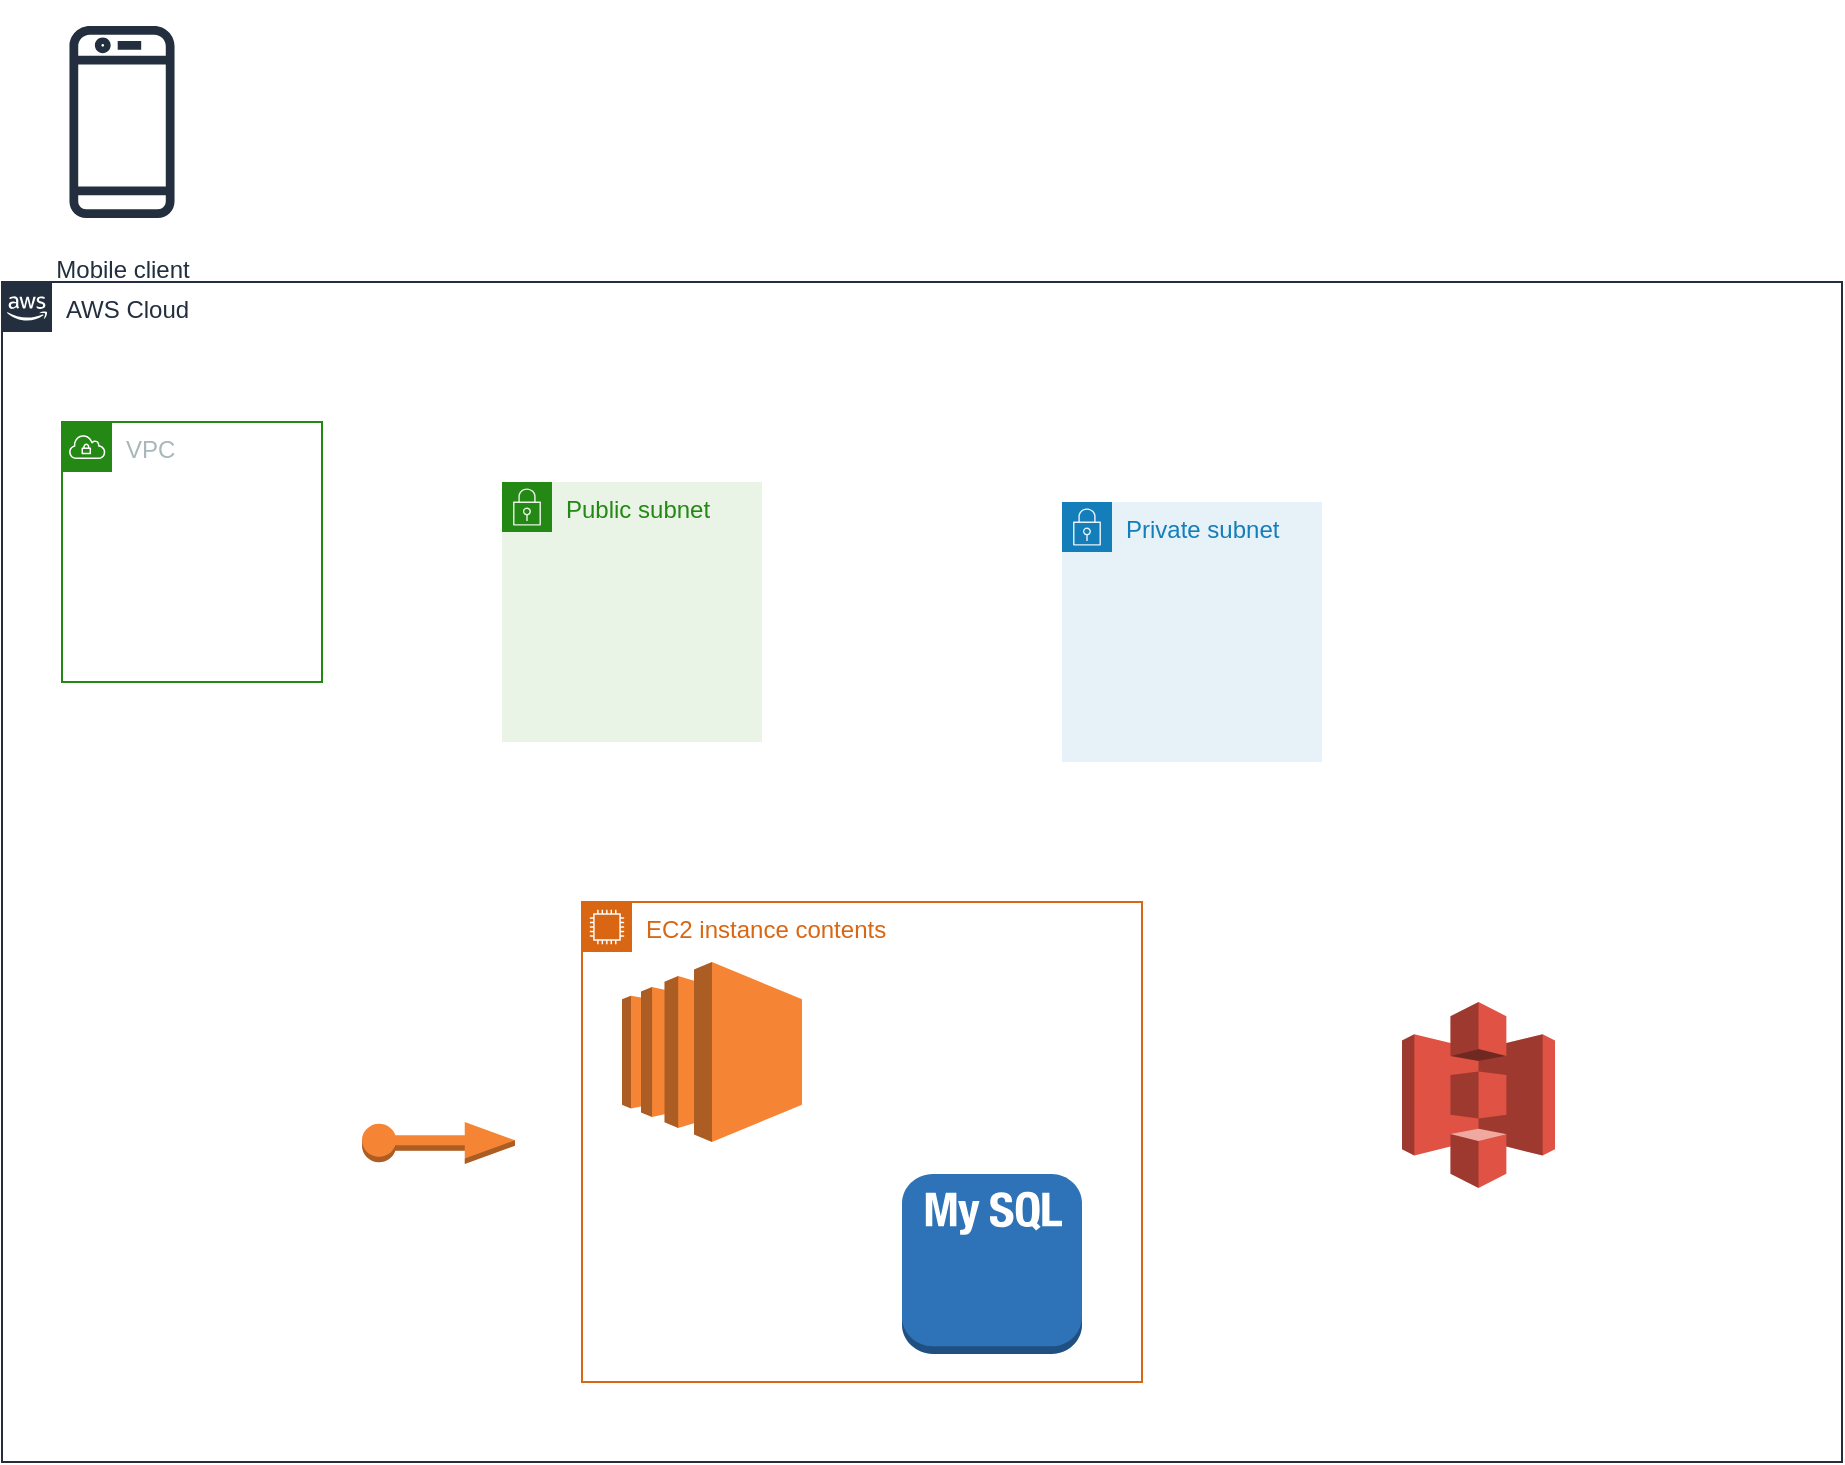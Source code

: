 <mxfile version="13.7.5" type="github">
  <diagram id="Ht1M8jgEwFfnCIfOTk4-" name="Page-1">
    <mxGraphModel dx="1113" dy="695" grid="1" gridSize="10" guides="1" tooltips="1" connect="1" arrows="1" fold="1" page="1" pageScale="1" pageWidth="1169" pageHeight="827" math="0" shadow="0">
      <root>
        <mxCell id="0" />
        <mxCell id="1" parent="0" />
        <mxCell id="Xmpuv8B8h_axhn6lkmNJ-7" value="AWS Cloud" style="points=[[0,0],[0.25,0],[0.5,0],[0.75,0],[1,0],[1,0.25],[1,0.5],[1,0.75],[1,1],[0.75,1],[0.5,1],[0.25,1],[0,1],[0,0.75],[0,0.5],[0,0.25]];outlineConnect=0;gradientColor=none;html=1;whiteSpace=wrap;fontSize=12;fontStyle=0;shape=mxgraph.aws4.group;grIcon=mxgraph.aws4.group_aws_cloud_alt;strokeColor=#232F3E;fillColor=none;verticalAlign=top;align=left;spacingLeft=30;fontColor=#232F3E;dashed=0;" parent="1" vertex="1">
          <mxGeometry x="80" y="140" width="920" height="590" as="geometry" />
        </mxCell>
        <mxCell id="Xmpuv8B8h_axhn6lkmNJ-15" value="" style="group" parent="1" vertex="1" connectable="0">
          <mxGeometry x="370" y="450" width="290" height="260" as="geometry" />
        </mxCell>
        <mxCell id="Xmpuv8B8h_axhn6lkmNJ-14" value="EC2 instance contents" style="points=[[0,0],[0.25,0],[0.5,0],[0.75,0],[1,0],[1,0.25],[1,0.5],[1,0.75],[1,1],[0.75,1],[0.5,1],[0.25,1],[0,1],[0,0.75],[0,0.5],[0,0.25]];outlineConnect=0;gradientColor=none;html=1;whiteSpace=wrap;fontSize=12;fontStyle=0;shape=mxgraph.aws4.group;grIcon=mxgraph.aws4.group_ec2_instance_contents;strokeColor=#D86613;fillColor=none;verticalAlign=top;align=left;spacingLeft=30;fontColor=#D86613;dashed=0;" parent="Xmpuv8B8h_axhn6lkmNJ-15" vertex="1">
          <mxGeometry width="280" height="240" as="geometry" />
        </mxCell>
        <mxCell id="Xmpuv8B8h_axhn6lkmNJ-9" value="" style="outlineConnect=0;dashed=0;verticalLabelPosition=bottom;verticalAlign=top;align=center;html=1;shape=mxgraph.aws3.ec2;fillColor=#F58534;gradientColor=none;" parent="Xmpuv8B8h_axhn6lkmNJ-15" vertex="1">
          <mxGeometry x="20" y="30" width="90" height="90" as="geometry" />
        </mxCell>
        <mxCell id="Xmpuv8B8h_axhn6lkmNJ-11" value="" style="shape=image;html=1;verticalAlign=top;verticalLabelPosition=bottom;labelBackgroundColor=#ffffff;imageAspect=0;image=https://cdn0.iconfinder.com/data/icons/long-shadow-web-icons/512/ruby-rails-128.png" parent="Xmpuv8B8h_axhn6lkmNJ-15" vertex="1">
          <mxGeometry x="20" y="136" width="90" height="90" as="geometry" />
        </mxCell>
        <mxCell id="Xmpuv8B8h_axhn6lkmNJ-13" value="" style="outlineConnect=0;dashed=0;verticalLabelPosition=bottom;verticalAlign=top;align=center;html=1;shape=mxgraph.aws3.mysql_db_instance_2;fillColor=#2E73B8;gradientColor=none;" parent="Xmpuv8B8h_axhn6lkmNJ-15" vertex="1">
          <mxGeometry x="160" y="136" width="90" height="90" as="geometry" />
        </mxCell>
        <mxCell id="Xmpuv8B8h_axhn6lkmNJ-16" value="VPC" style="points=[[0,0],[0.25,0],[0.5,0],[0.75,0],[1,0],[1,0.25],[1,0.5],[1,0.75],[1,1],[0.75,1],[0.5,1],[0.25,1],[0,1],[0,0.75],[0,0.5],[0,0.25]];outlineConnect=0;gradientColor=none;html=1;whiteSpace=wrap;fontSize=12;fontStyle=0;shape=mxgraph.aws4.group;grIcon=mxgraph.aws4.group_vpc;strokeColor=#248814;fillColor=none;verticalAlign=top;align=left;spacingLeft=30;fontColor=#AAB7B8;dashed=0;" parent="1" vertex="1">
          <mxGeometry x="110" y="210" width="130" height="130" as="geometry" />
        </mxCell>
        <mxCell id="Xmpuv8B8h_axhn6lkmNJ-21" value="" style="outlineConnect=0;dashed=0;verticalLabelPosition=bottom;verticalAlign=top;align=center;html=1;shape=mxgraph.aws3.s3;fillColor=#E05243;gradientColor=none;" parent="1" vertex="1">
          <mxGeometry x="780" y="500" width="76.5" height="93" as="geometry" />
        </mxCell>
        <mxCell id="Xmpuv8B8h_axhn6lkmNJ-22" value="" style="outlineConnect=0;dashed=0;verticalLabelPosition=bottom;verticalAlign=top;align=center;html=1;shape=mxgraph.aws3.elastic_ip;fillColor=#F58534;gradientColor=none;" parent="1" vertex="1">
          <mxGeometry x="260" y="560" width="76.5" height="21" as="geometry" />
        </mxCell>
        <mxCell id="Xmpuv8B8h_axhn6lkmNJ-23" value="Public subnet" style="points=[[0,0],[0.25,0],[0.5,0],[0.75,0],[1,0],[1,0.25],[1,0.5],[1,0.75],[1,1],[0.75,1],[0.5,1],[0.25,1],[0,1],[0,0.75],[0,0.5],[0,0.25]];outlineConnect=0;gradientColor=none;html=1;whiteSpace=wrap;fontSize=12;fontStyle=0;shape=mxgraph.aws4.group;grIcon=mxgraph.aws4.group_security_group;grStroke=0;strokeColor=#248814;fillColor=#E9F3E6;verticalAlign=top;align=left;spacingLeft=30;fontColor=#248814;dashed=0;" parent="1" vertex="1">
          <mxGeometry x="330" y="240" width="130" height="130" as="geometry" />
        </mxCell>
        <mxCell id="Xmpuv8B8h_axhn6lkmNJ-24" value="Private subnet" style="points=[[0,0],[0.25,0],[0.5,0],[0.75,0],[1,0],[1,0.25],[1,0.5],[1,0.75],[1,1],[0.75,1],[0.5,1],[0.25,1],[0,1],[0,0.75],[0,0.5],[0,0.25]];outlineConnect=0;gradientColor=none;html=1;whiteSpace=wrap;fontSize=12;fontStyle=0;shape=mxgraph.aws4.group;grIcon=mxgraph.aws4.group_security_group;grStroke=0;strokeColor=#147EBA;fillColor=#E6F2F8;verticalAlign=top;align=left;spacingLeft=30;fontColor=#147EBA;dashed=0;" parent="1" vertex="1">
          <mxGeometry x="610" y="250" width="130" height="130" as="geometry" />
        </mxCell>
        <mxCell id="tVKJJ5PYv2A-ps_RioR7-2" value="Mobile client" style="outlineConnect=0;fontColor=#232F3E;strokeColor=#232F3E;dashed=0;verticalLabelPosition=bottom;verticalAlign=top;align=center;html=1;fontSize=12;fontStyle=0;aspect=fixed;shape=mxgraph.aws4.resourceIcon;resIcon=mxgraph.aws4.mobile_client;fillColor=none;" vertex="1" parent="1">
          <mxGeometry x="80" width="120" height="120" as="geometry" />
        </mxCell>
      </root>
    </mxGraphModel>
  </diagram>
</mxfile>
